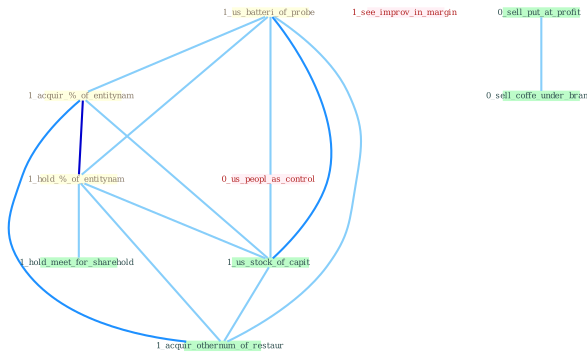 Graph G{ 
    node
    [shape=polygon,style=filled,width=.5,height=.06,color="#BDFCC9",fixedsize=true,fontsize=4,
    fontcolor="#2f4f4f"];
    {node
    [color="#ffffe0", fontcolor="#8b7d6b"] "1_us_batteri_of_probe " "1_acquir_%_of_entitynam " "1_hold_%_of_entitynam "}
{node [color="#fff0f5", fontcolor="#b22222"] "0_us_peopl_as_control " "1_see_improv_in_margin "}
edge [color="#B0E2FF"];

	"1_us_batteri_of_probe " -- "1_acquir_%_of_entitynam " [w="1", color="#87cefa" ];
	"1_us_batteri_of_probe " -- "1_hold_%_of_entitynam " [w="1", color="#87cefa" ];
	"1_us_batteri_of_probe " -- "0_us_peopl_as_control " [w="1", color="#87cefa" ];
	"1_us_batteri_of_probe " -- "1_us_stock_of_capit " [w="2", color="#1e90ff" , len=0.8];
	"1_us_batteri_of_probe " -- "1_acquir_othernum_of_restaur " [w="1", color="#87cefa" ];
	"1_acquir_%_of_entitynam " -- "1_hold_%_of_entitynam " [w="3", color="#0000cd" , len=0.6];
	"1_acquir_%_of_entitynam " -- "1_us_stock_of_capit " [w="1", color="#87cefa" ];
	"1_acquir_%_of_entitynam " -- "1_acquir_othernum_of_restaur " [w="2", color="#1e90ff" , len=0.8];
	"1_hold_%_of_entitynam " -- "1_us_stock_of_capit " [w="1", color="#87cefa" ];
	"1_hold_%_of_entitynam " -- "1_hold_meet_for_sharehold " [w="1", color="#87cefa" ];
	"1_hold_%_of_entitynam " -- "1_acquir_othernum_of_restaur " [w="1", color="#87cefa" ];
	"0_us_peopl_as_control " -- "1_us_stock_of_capit " [w="1", color="#87cefa" ];
	"0_sell_put_at_profit " -- "0_sell_coffe_under_brand " [w="1", color="#87cefa" ];
	"1_us_stock_of_capit " -- "1_acquir_othernum_of_restaur " [w="1", color="#87cefa" ];
}